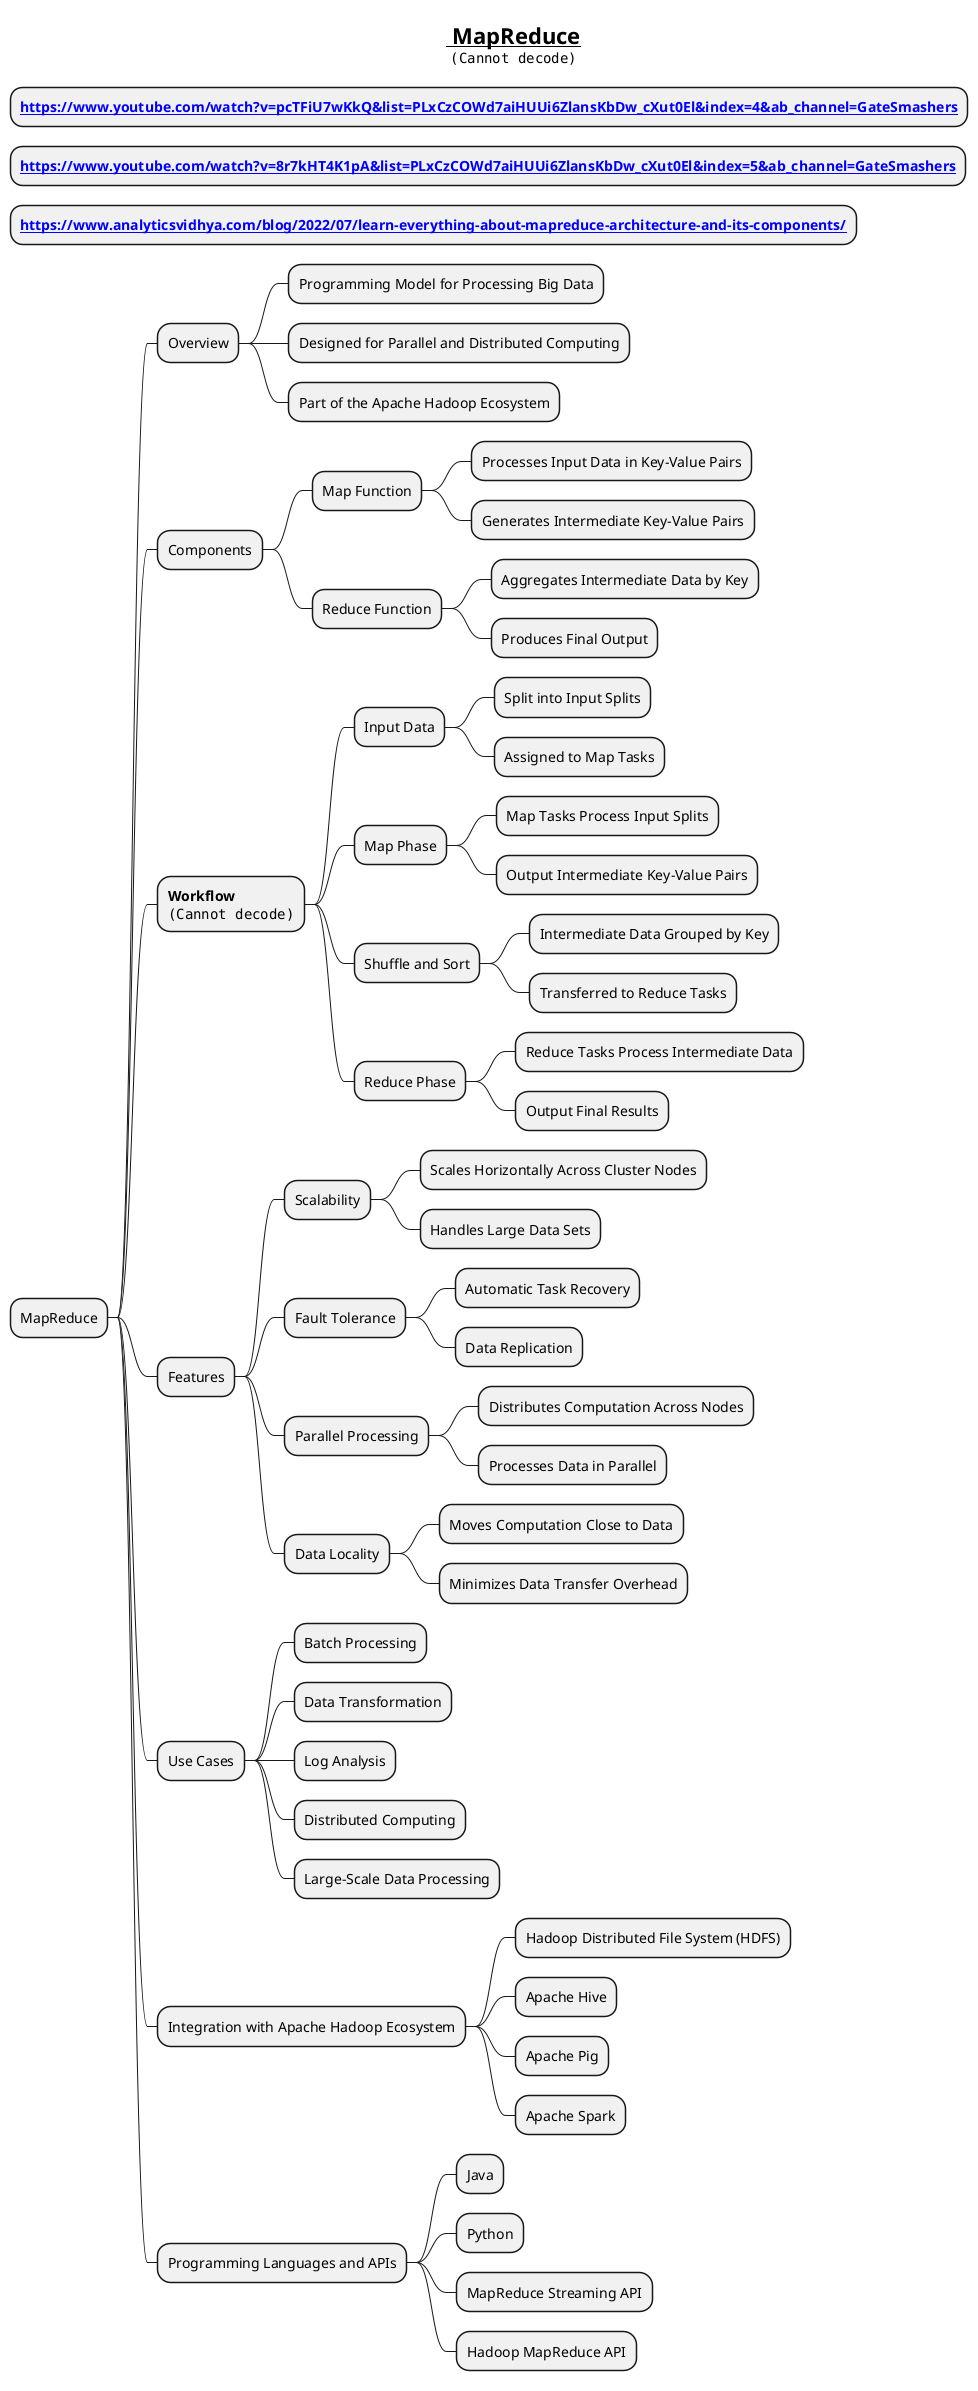 @startmindmap
title =__ MapReduce__\n<img:img_9.png>

* **[[https://www.youtube.com/watch?v=pcTFiU7wKkQ&list=PLxCzCOWd7aiHUUi6ZlansKbDw_cXut0El&index=4&ab_channel=GateSmashers]]**
* **[[https://www.youtube.com/watch?v=8r7kHT4K1pA&list=PLxCzCOWd7aiHUUi6ZlansKbDw_cXut0El&index=5&ab_channel=GateSmashers]]**
* **[[https://www.analyticsvidhya.com/blog/2022/07/learn-everything-about-mapreduce-architecture-and-its-components/]]**

* MapReduce
** Overview
*** Programming Model for Processing Big Data
*** Designed for Parallel and Distributed Computing
*** Part of the Apache Hadoop Ecosystem

** Components
*** Map Function
**** Processes Input Data in Key-Value Pairs
**** Generates Intermediate Key-Value Pairs
*** Reduce Function
**** Aggregates Intermediate Data by Key
**** Produces Final Output

** **Workflow**\n<img:img_8.png>
*** Input Data
**** Split into Input Splits
**** Assigned to Map Tasks
*** Map Phase
**** Map Tasks Process Input Splits
**** Output Intermediate Key-Value Pairs
*** Shuffle and Sort
**** Intermediate Data Grouped by Key
**** Transferred to Reduce Tasks
*** Reduce Phase
**** Reduce Tasks Process Intermediate Data
**** Output Final Results

** Features
*** Scalability
**** Scales Horizontally Across Cluster Nodes
**** Handles Large Data Sets
*** Fault Tolerance
**** Automatic Task Recovery
**** Data Replication
*** Parallel Processing
**** Distributes Computation Across Nodes
**** Processes Data in Parallel
*** Data Locality
**** Moves Computation Close to Data
**** Minimizes Data Transfer Overhead

** Use Cases
*** Batch Processing
*** Data Transformation
*** Log Analysis
*** Distributed Computing
*** Large-Scale Data Processing

** Integration with Apache Hadoop Ecosystem
*** Hadoop Distributed File System (HDFS)
*** Apache Hive
*** Apache Pig
*** Apache Spark

** Programming Languages and APIs
*** Java
*** Python
*** MapReduce Streaming API
*** Hadoop MapReduce API

@endmindmap
